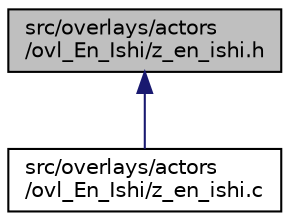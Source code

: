 digraph "src/overlays/actors/ovl_En_Ishi/z_en_ishi.h"
{
 // LATEX_PDF_SIZE
  edge [fontname="Helvetica",fontsize="10",labelfontname="Helvetica",labelfontsize="10"];
  node [fontname="Helvetica",fontsize="10",shape=record];
  Node1 [label="src/overlays/actors\l/ovl_En_Ishi/z_en_ishi.h",height=0.2,width=0.4,color="black", fillcolor="grey75", style="filled", fontcolor="black",tooltip=" "];
  Node1 -> Node2 [dir="back",color="midnightblue",fontsize="10",style="solid",fontname="Helvetica"];
  Node2 [label="src/overlays/actors\l/ovl_En_Ishi/z_en_ishi.c",height=0.2,width=0.4,color="black", fillcolor="white", style="filled",URL="$df/d1a/z__en__ishi_8c.html",tooltip=" "];
}
